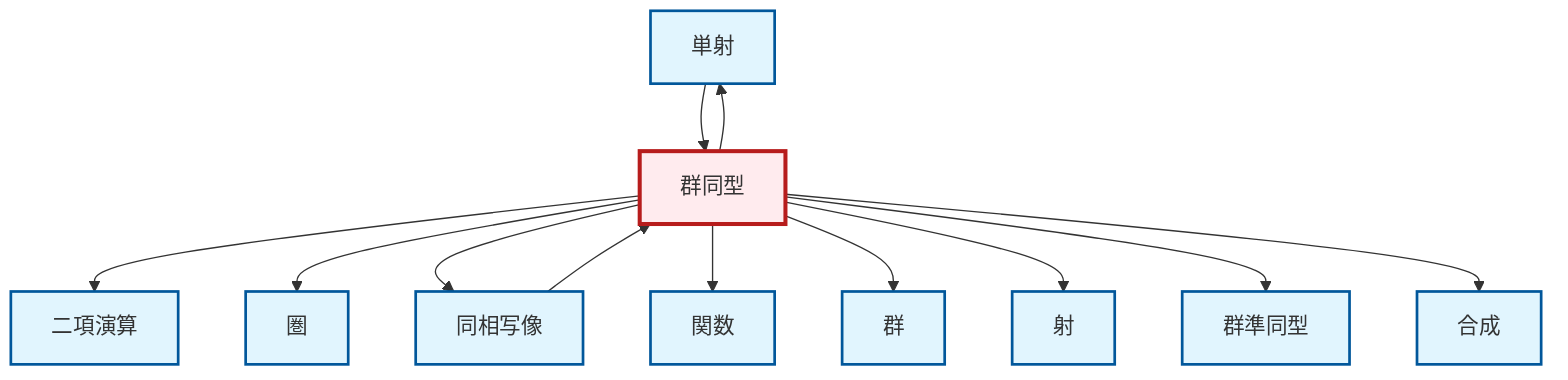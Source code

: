graph TD
    classDef definition fill:#e1f5fe,stroke:#01579b,stroke-width:2px
    classDef theorem fill:#f3e5f5,stroke:#4a148c,stroke-width:2px
    classDef axiom fill:#fff3e0,stroke:#e65100,stroke-width:2px
    classDef example fill:#e8f5e9,stroke:#1b5e20,stroke-width:2px
    classDef current fill:#ffebee,stroke:#b71c1c,stroke-width:3px
    def-binary-operation["二項演算"]:::definition
    def-group["群"]:::definition
    def-homomorphism["群準同型"]:::definition
    def-morphism["射"]:::definition
    def-composition["合成"]:::definition
    def-monomorphism["単射"]:::definition
    def-category["圏"]:::definition
    def-function["関数"]:::definition
    def-homeomorphism["同相写像"]:::definition
    def-isomorphism["群同型"]:::definition
    def-monomorphism --> def-isomorphism
    def-isomorphism --> def-binary-operation
    def-isomorphism --> def-category
    def-isomorphism --> def-monomorphism
    def-isomorphism --> def-homeomorphism
    def-isomorphism --> def-function
    def-isomorphism --> def-group
    def-isomorphism --> def-morphism
    def-isomorphism --> def-homomorphism
    def-isomorphism --> def-composition
    def-homeomorphism --> def-isomorphism
    class def-isomorphism current
